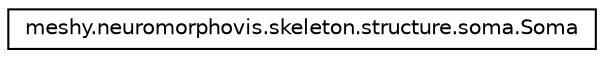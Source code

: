 digraph "Graphical Class Hierarchy"
{
  edge [fontname="Helvetica",fontsize="10",labelfontname="Helvetica",labelfontsize="10"];
  node [fontname="Helvetica",fontsize="10",shape=record];
  rankdir="LR";
  Node1 [label="meshy.neuromorphovis.skeleton.structure.soma.Soma",height=0.2,width=0.4,color="black", fillcolor="white", style="filled",URL="$classmeshy_1_1neuromorphovis_1_1skeleton_1_1structure_1_1soma_1_1Soma.html",tooltip="Soma. "];
}

